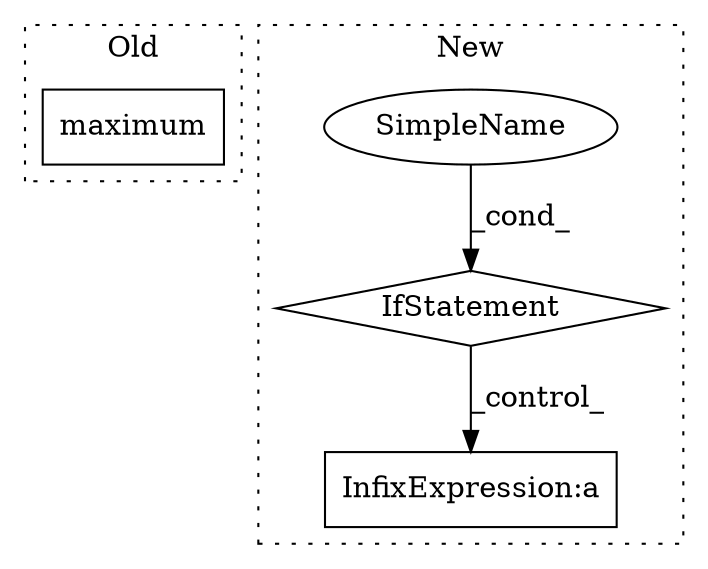 digraph G {
subgraph cluster0 {
1 [label="maximum" a="32" s="3184,3207" l="8,1" shape="box"];
label = "Old";
style="dotted";
}
subgraph cluster1 {
2 [label="IfStatement" a="25" s="3751,3790" l="4,2" shape="diamond"];
3 [label="InfixExpression:a" a="27" s="4090" l="3" shape="box"];
4 [label="SimpleName" a="42" s="" l="" shape="ellipse"];
label = "New";
style="dotted";
}
2 -> 3 [label="_control_"];
4 -> 2 [label="_cond_"];
}